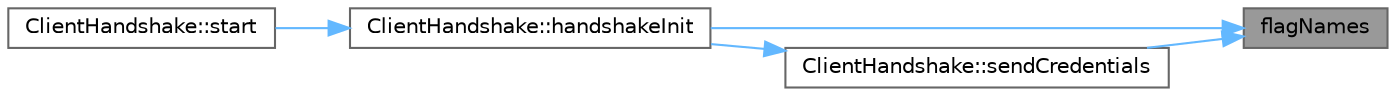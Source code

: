 digraph "flagNames"
{
 // INTERACTIVE_SVG=YES
 // LATEX_PDF_SIZE
  bgcolor="transparent";
  edge [fontname=Helvetica,fontsize=10,labelfontname=Helvetica,labelfontsize=10];
  node [fontname=Helvetica,fontsize=10,shape=box,height=0.2,width=0.4];
  rankdir="RL";
  Node1 [id="Node000001",label="flagNames",height=0.2,width=0.4,color="gray40", fillcolor="grey60", style="filled", fontcolor="black",tooltip=" "];
  Node1 -> Node2 [id="edge5_Node000001_Node000002",dir="back",color="steelblue1",style="solid",tooltip=" "];
  Node2 [id="Node000002",label="ClientHandshake::handshakeInit",height=0.2,width=0.4,color="grey40", fillcolor="white", style="filled",URL="$d5/d39/a00676_ae556000c9c1c0f19a20943ffa2b5561b.html#ae556000c9c1c0f19a20943ffa2b5561b",tooltip=" "];
  Node2 -> Node3 [id="edge6_Node000002_Node000003",dir="back",color="steelblue1",style="solid",tooltip=" "];
  Node3 [id="Node000003",label="ClientHandshake::start",height=0.2,width=0.4,color="grey40", fillcolor="white", style="filled",URL="$d5/d39/a00676_a718dc99be28497d155a2f1f751368d38.html#a718dc99be28497d155a2f1f751368d38",tooltip=" "];
  Node1 -> Node4 [id="edge7_Node000001_Node000004",dir="back",color="steelblue1",style="solid",tooltip=" "];
  Node4 [id="Node000004",label="ClientHandshake::sendCredentials",height=0.2,width=0.4,color="grey40", fillcolor="white", style="filled",URL="$d5/d39/a00676_ad234f42c6d0967a1de63e291112dedbf.html#ad234f42c6d0967a1de63e291112dedbf",tooltip=" "];
  Node4 -> Node2 [id="edge8_Node000004_Node000002",dir="back",color="steelblue1",style="solid",tooltip=" "];
}
